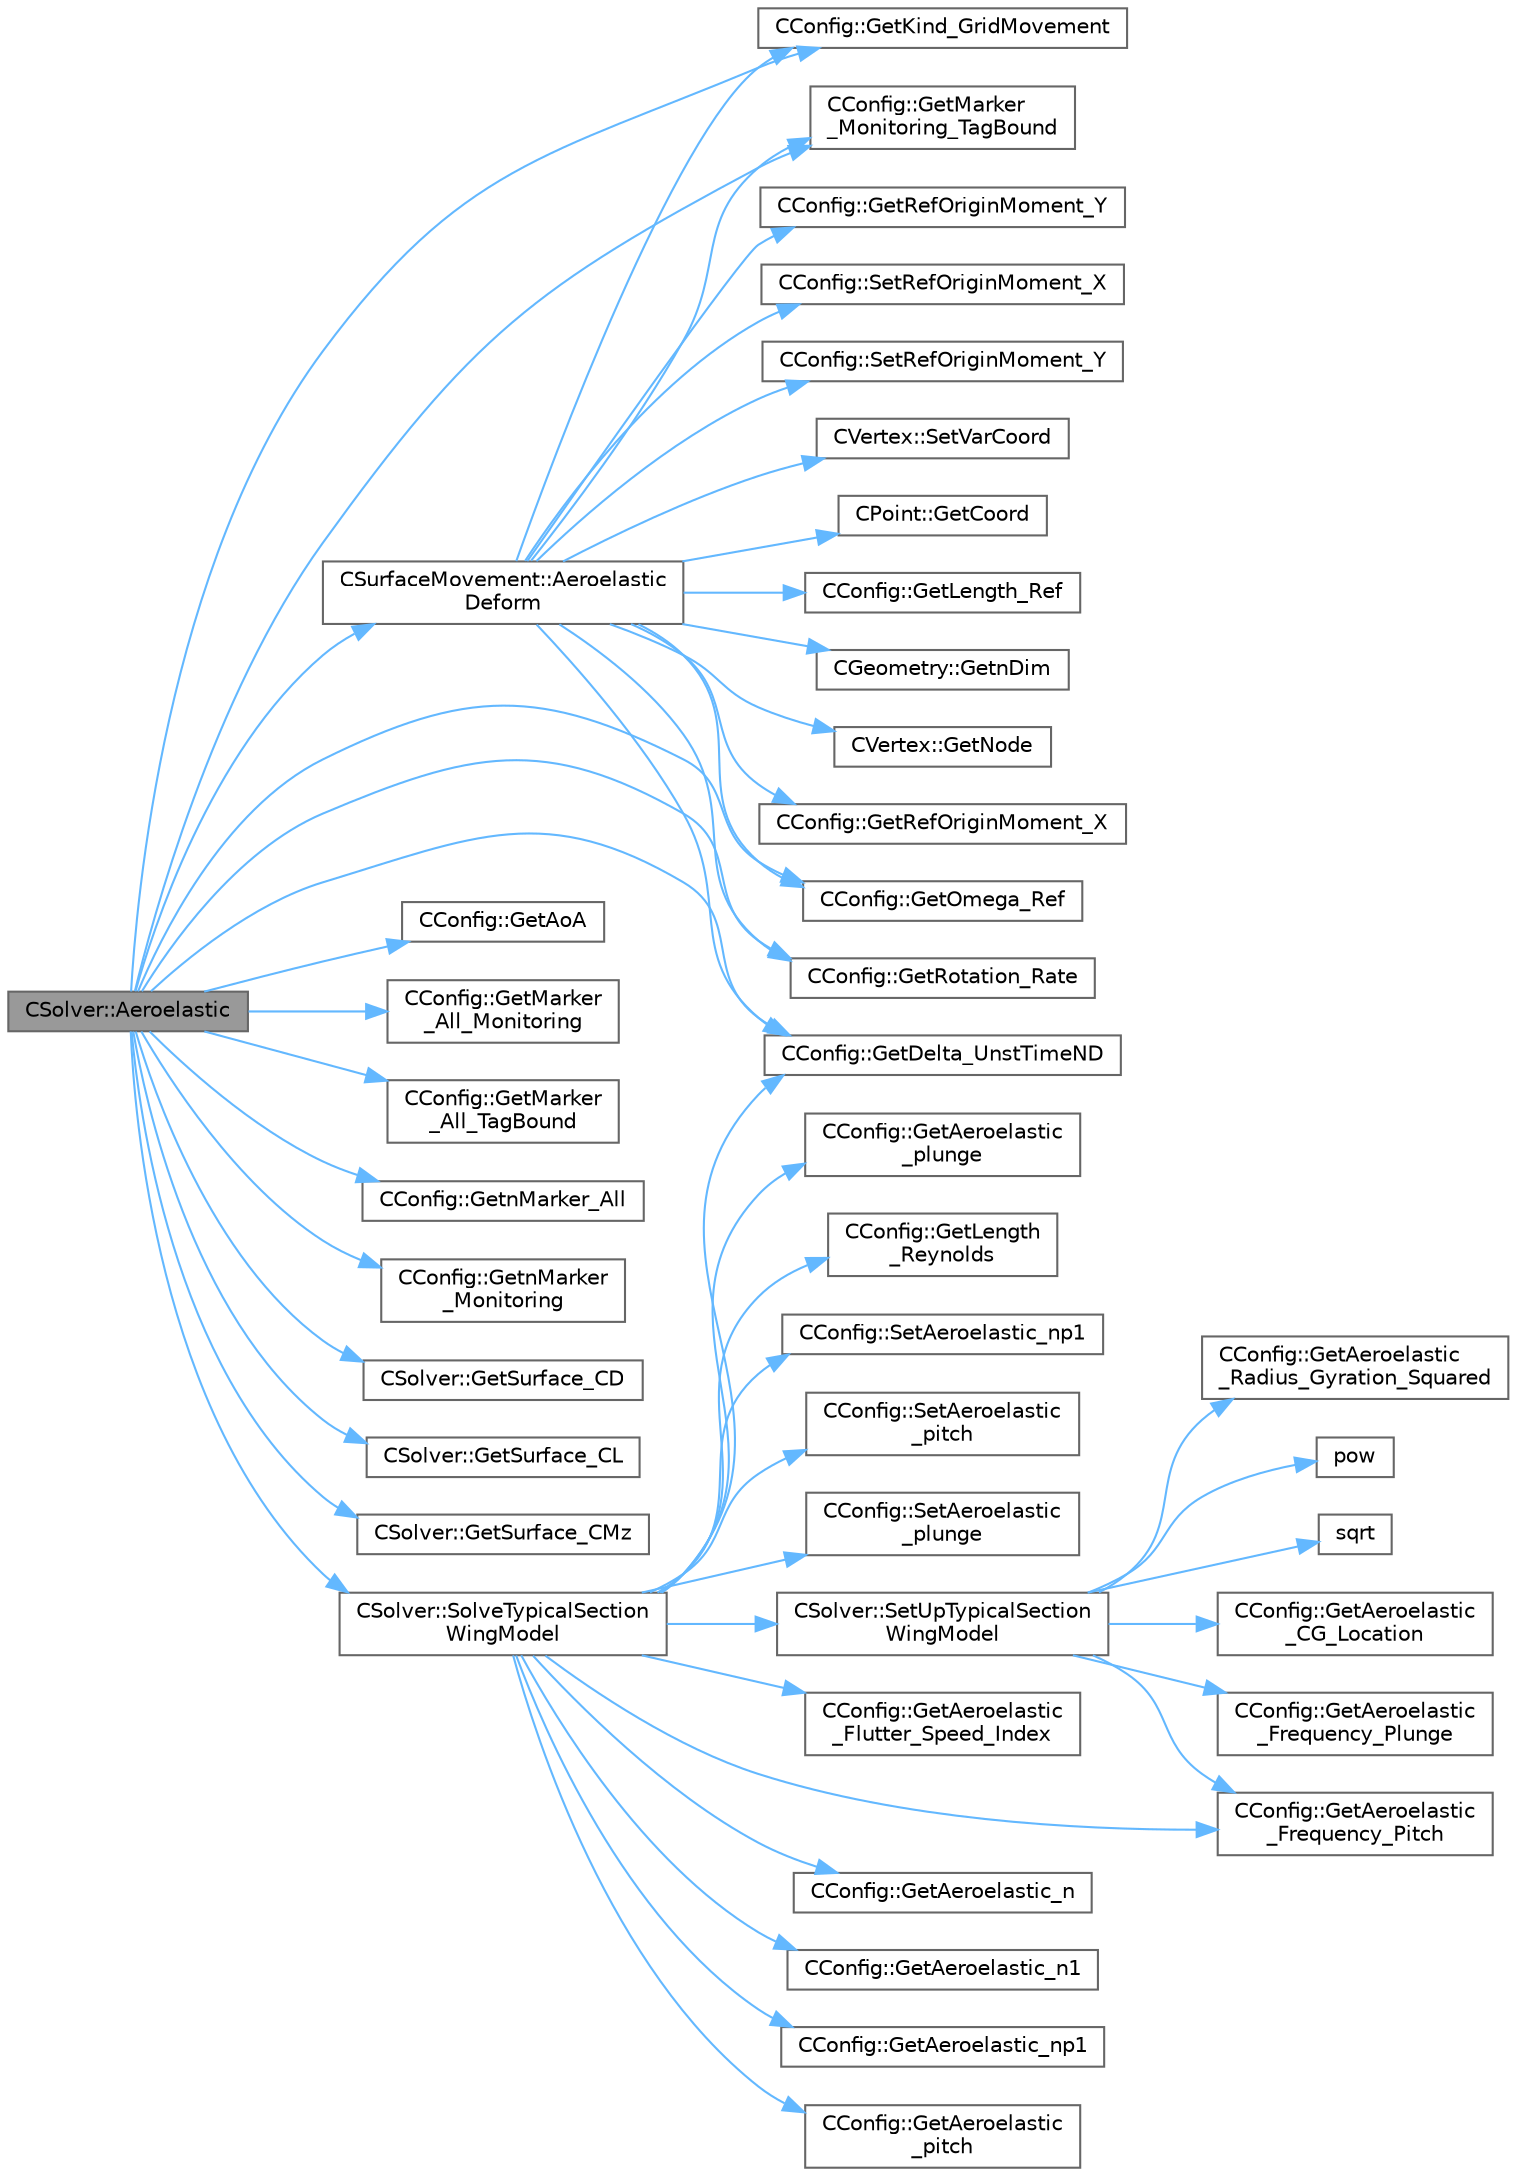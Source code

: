 digraph "CSolver::Aeroelastic"
{
 // LATEX_PDF_SIZE
  bgcolor="transparent";
  edge [fontname=Helvetica,fontsize=10,labelfontname=Helvetica,labelfontsize=10];
  node [fontname=Helvetica,fontsize=10,shape=box,height=0.2,width=0.4];
  rankdir="LR";
  Node1 [id="Node000001",label="CSolver::Aeroelastic",height=0.2,width=0.4,color="gray40", fillcolor="grey60", style="filled", fontcolor="black",tooltip="Prepares and solves the aeroelastic equations."];
  Node1 -> Node2 [id="edge1_Node000001_Node000002",color="steelblue1",style="solid",tooltip=" "];
  Node2 [id="Node000002",label="CSurfaceMovement::Aeroelastic\lDeform",height=0.2,width=0.4,color="grey40", fillcolor="white", style="filled",URL="$classCSurfaceMovement.html#a3576789424ca6d19f6510d94f832cbb9",tooltip="Unsteady aeroelastic grid movement by deforming the mesh."];
  Node2 -> Node3 [id="edge2_Node000002_Node000003",color="steelblue1",style="solid",tooltip=" "];
  Node3 [id="Node000003",label="CPoint::GetCoord",height=0.2,width=0.4,color="grey40", fillcolor="white", style="filled",URL="$classCPoint.html#ab16c29dd03911529cd73bf467c313179",tooltip="Get the coordinates dor the control volume."];
  Node2 -> Node4 [id="edge3_Node000002_Node000004",color="steelblue1",style="solid",tooltip=" "];
  Node4 [id="Node000004",label="CConfig::GetDelta_UnstTimeND",height=0.2,width=0.4,color="grey40", fillcolor="white", style="filled",URL="$classCConfig.html#a0acfef8e480970316e9e672eacd59e9b",tooltip="If we are prforming an unsteady simulation, there is only one value of the time step for the complete..."];
  Node2 -> Node5 [id="edge4_Node000002_Node000005",color="steelblue1",style="solid",tooltip=" "];
  Node5 [id="Node000005",label="CConfig::GetKind_GridMovement",height=0.2,width=0.4,color="grey40", fillcolor="white", style="filled",URL="$classCConfig.html#a050c7389c2d16a111890bb44dd7cbcea",tooltip="Get the type of dynamic mesh motion. Each zone gets a config file."];
  Node2 -> Node6 [id="edge5_Node000002_Node000006",color="steelblue1",style="solid",tooltip=" "];
  Node6 [id="Node000006",label="CConfig::GetLength_Ref",height=0.2,width=0.4,color="grey40", fillcolor="white", style="filled",URL="$classCConfig.html#a4c1facfb47bc3aee60dc92a350f0a82d",tooltip="Get the value of the reference length for non-dimensionalization. This value should always be 1 inter..."];
  Node2 -> Node7 [id="edge6_Node000002_Node000007",color="steelblue1",style="solid",tooltip=" "];
  Node7 [id="Node000007",label="CConfig::GetMarker\l_Monitoring_TagBound",height=0.2,width=0.4,color="grey40", fillcolor="white", style="filled",URL="$classCConfig.html#a4558fc163c393e628050e7a2273673f1",tooltip="Get the name of the surface defined in the geometry file."];
  Node2 -> Node8 [id="edge7_Node000002_Node000008",color="steelblue1",style="solid",tooltip=" "];
  Node8 [id="Node000008",label="CGeometry::GetnDim",height=0.2,width=0.4,color="grey40", fillcolor="white", style="filled",URL="$classCGeometry.html#ace7f7fe876f629f5bd5f92d4805a1a4b",tooltip="Get number of coordinates."];
  Node2 -> Node9 [id="edge8_Node000002_Node000009",color="steelblue1",style="solid",tooltip=" "];
  Node9 [id="Node000009",label="CVertex::GetNode",height=0.2,width=0.4,color="grey40", fillcolor="white", style="filled",URL="$classCVertex.html#ad568da06e7191358d3a09a1bee71cdb5",tooltip="Get the node of the vertex."];
  Node2 -> Node10 [id="edge9_Node000002_Node000010",color="steelblue1",style="solid",tooltip=" "];
  Node10 [id="Node000010",label="CConfig::GetOmega_Ref",height=0.2,width=0.4,color="grey40", fillcolor="white", style="filled",URL="$classCConfig.html#ab3ab2f06b6d038aea73beed05cd13448",tooltip="Get the value of the reference angular velocity for non-dimensionalization."];
  Node2 -> Node11 [id="edge10_Node000002_Node000011",color="steelblue1",style="solid",tooltip=" "];
  Node11 [id="Node000011",label="CConfig::GetRefOriginMoment_X",height=0.2,width=0.4,color="grey40", fillcolor="white", style="filled",URL="$classCConfig.html#ae2bc0ddfc474009ae0442d0cdf715e82",tooltip="Get reference origin x-coordinate for moment computation."];
  Node2 -> Node12 [id="edge11_Node000002_Node000012",color="steelblue1",style="solid",tooltip=" "];
  Node12 [id="Node000012",label="CConfig::GetRefOriginMoment_Y",height=0.2,width=0.4,color="grey40", fillcolor="white", style="filled",URL="$classCConfig.html#afedf678c54b1fd2a8ca8fb4a2c15f6ef",tooltip="Get reference origin y-coordinate for moment computation."];
  Node2 -> Node13 [id="edge12_Node000002_Node000013",color="steelblue1",style="solid",tooltip=" "];
  Node13 [id="Node000013",label="CConfig::GetRotation_Rate",height=0.2,width=0.4,color="grey40", fillcolor="white", style="filled",URL="$classCConfig.html#a3f9890ff8ca2b98646e4ebf3de8c9c13",tooltip="Get the rotation rate of the mesh."];
  Node2 -> Node14 [id="edge13_Node000002_Node000014",color="steelblue1",style="solid",tooltip=" "];
  Node14 [id="Node000014",label="CConfig::SetRefOriginMoment_X",height=0.2,width=0.4,color="grey40", fillcolor="white", style="filled",URL="$classCConfig.html#a6ca8f557014e78ee9086efefa37513f1",tooltip="Set reference origin x-coordinate for moment computation."];
  Node2 -> Node15 [id="edge14_Node000002_Node000015",color="steelblue1",style="solid",tooltip=" "];
  Node15 [id="Node000015",label="CConfig::SetRefOriginMoment_Y",height=0.2,width=0.4,color="grey40", fillcolor="white", style="filled",URL="$classCConfig.html#a6adc72e34adb72c23b38cd1cf557ea19",tooltip="Set reference origin y-coordinate for moment computation."];
  Node2 -> Node16 [id="edge15_Node000002_Node000016",color="steelblue1",style="solid",tooltip=" "];
  Node16 [id="Node000016",label="CVertex::SetVarCoord",height=0.2,width=0.4,color="grey40", fillcolor="white", style="filled",URL="$classCVertex.html#ab705d7477e40e6291d9633dcf8fa5ef3",tooltip="Set the value of the coordinate variation due to a surface modification."];
  Node1 -> Node17 [id="edge16_Node000001_Node000017",color="steelblue1",style="solid",tooltip=" "];
  Node17 [id="Node000017",label="CConfig::GetAoA",height=0.2,width=0.4,color="grey40", fillcolor="white", style="filled",URL="$classCConfig.html#aa824c1a1b3c7cd05b7be414a76e0b250",tooltip="Get the angle of attack of the body. This is the angle between a reference line on a lifting body (of..."];
  Node1 -> Node4 [id="edge17_Node000001_Node000004",color="steelblue1",style="solid",tooltip=" "];
  Node1 -> Node5 [id="edge18_Node000001_Node000005",color="steelblue1",style="solid",tooltip=" "];
  Node1 -> Node18 [id="edge19_Node000001_Node000018",color="steelblue1",style="solid",tooltip=" "];
  Node18 [id="Node000018",label="CConfig::GetMarker\l_All_Monitoring",height=0.2,width=0.4,color="grey40", fillcolor="white", style="filled",URL="$classCConfig.html#a70fa75374f533da62b71207d589d6211",tooltip="Get the monitoring information for a marker val_marker."];
  Node1 -> Node19 [id="edge20_Node000001_Node000019",color="steelblue1",style="solid",tooltip=" "];
  Node19 [id="Node000019",label="CConfig::GetMarker\l_All_TagBound",height=0.2,width=0.4,color="grey40", fillcolor="white", style="filled",URL="$classCConfig.html#ab8c9c1f45950a29355be4ff357049440",tooltip="Get the index of the surface defined in the geometry file."];
  Node1 -> Node7 [id="edge21_Node000001_Node000007",color="steelblue1",style="solid",tooltip=" "];
  Node1 -> Node20 [id="edge22_Node000001_Node000020",color="steelblue1",style="solid",tooltip=" "];
  Node20 [id="Node000020",label="CConfig::GetnMarker_All",height=0.2,width=0.4,color="grey40", fillcolor="white", style="filled",URL="$classCConfig.html#a459dee039e618d21a5d78db61c221240",tooltip="Get the total number of boundary markers of the local process including send/receive domains."];
  Node1 -> Node21 [id="edge23_Node000001_Node000021",color="steelblue1",style="solid",tooltip=" "];
  Node21 [id="Node000021",label="CConfig::GetnMarker\l_Monitoring",height=0.2,width=0.4,color="grey40", fillcolor="white", style="filled",URL="$classCConfig.html#a6e65810e59b8015104b84c4fd5b1d7f9",tooltip="Get the total number of monitoring markers."];
  Node1 -> Node10 [id="edge24_Node000001_Node000010",color="steelblue1",style="solid",tooltip=" "];
  Node1 -> Node13 [id="edge25_Node000001_Node000013",color="steelblue1",style="solid",tooltip=" "];
  Node1 -> Node22 [id="edge26_Node000001_Node000022",color="steelblue1",style="solid",tooltip=" "];
  Node22 [id="Node000022",label="CSolver::GetSurface_CD",height=0.2,width=0.4,color="grey40", fillcolor="white", style="filled",URL="$classCSolver.html#ac74cc0882a2579be4839d078b01d8c5a",tooltip="A virtual member."];
  Node1 -> Node23 [id="edge27_Node000001_Node000023",color="steelblue1",style="solid",tooltip=" "];
  Node23 [id="Node000023",label="CSolver::GetSurface_CL",height=0.2,width=0.4,color="grey40", fillcolor="white", style="filled",URL="$classCSolver.html#a7c03fa0a21eabb24f8aee85c611fd9a3",tooltip="A virtual member."];
  Node1 -> Node24 [id="edge28_Node000001_Node000024",color="steelblue1",style="solid",tooltip=" "];
  Node24 [id="Node000024",label="CSolver::GetSurface_CMz",height=0.2,width=0.4,color="grey40", fillcolor="white", style="filled",URL="$classCSolver.html#a67767651d99f3a5ac73062b4e2249b3d",tooltip="A virtual member."];
  Node1 -> Node25 [id="edge29_Node000001_Node000025",color="steelblue1",style="solid",tooltip=" "];
  Node25 [id="Node000025",label="CSolver::SolveTypicalSection\lWingModel",height=0.2,width=0.4,color="grey40", fillcolor="white", style="filled",URL="$classCSolver.html#a13c86d41e468e5d7b9c7a21ab2008e19",tooltip="Solve the typical section wing model."];
  Node25 -> Node26 [id="edge30_Node000025_Node000026",color="steelblue1",style="solid",tooltip=" "];
  Node26 [id="Node000026",label="CConfig::GetAeroelastic\l_Flutter_Speed_Index",height=0.2,width=0.4,color="grey40", fillcolor="white", style="filled",URL="$classCConfig.html#a3bcf0ba821c10daa7d057cf4c5e718eb",tooltip="Aeroelastic Flutter Speed Index."];
  Node25 -> Node27 [id="edge31_Node000025_Node000027",color="steelblue1",style="solid",tooltip=" "];
  Node27 [id="Node000027",label="CConfig::GetAeroelastic\l_Frequency_Pitch",height=0.2,width=0.4,color="grey40", fillcolor="white", style="filled",URL="$classCConfig.html#a03817b283c6375b5b99326166d609683",tooltip="Uncoupled Aeroelastic Frequency Pitch."];
  Node25 -> Node28 [id="edge32_Node000025_Node000028",color="steelblue1",style="solid",tooltip=" "];
  Node28 [id="Node000028",label="CConfig::GetAeroelastic_n",height=0.2,width=0.4,color="grey40", fillcolor="white", style="filled",URL="$classCConfig.html#ac054d7de869a76dc3bdec54d1e19578d",tooltip="Value of Aeroelastic solution coordinate at time n."];
  Node25 -> Node29 [id="edge33_Node000025_Node000029",color="steelblue1",style="solid",tooltip=" "];
  Node29 [id="Node000029",label="CConfig::GetAeroelastic_n1",height=0.2,width=0.4,color="grey40", fillcolor="white", style="filled",URL="$classCConfig.html#aea8f0d9fe3eaffa3d667b224597c57ed",tooltip="Value of Aeroelastic solution coordinate at time n-1."];
  Node25 -> Node30 [id="edge34_Node000025_Node000030",color="steelblue1",style="solid",tooltip=" "];
  Node30 [id="Node000030",label="CConfig::GetAeroelastic_np1",height=0.2,width=0.4,color="grey40", fillcolor="white", style="filled",URL="$classCConfig.html#aaebf3569a62b153f86999dce68e64d98",tooltip="Value of Aeroelastic solution coordinate at time n+1."];
  Node25 -> Node31 [id="edge35_Node000025_Node000031",color="steelblue1",style="solid",tooltip=" "];
  Node31 [id="Node000031",label="CConfig::GetAeroelastic\l_pitch",height=0.2,width=0.4,color="grey40", fillcolor="white", style="filled",URL="$classCConfig.html#a049b655bdc72dc6f290ba85d337587cc",tooltip="Value of pitching coordinate."];
  Node25 -> Node32 [id="edge36_Node000025_Node000032",color="steelblue1",style="solid",tooltip=" "];
  Node32 [id="Node000032",label="CConfig::GetAeroelastic\l_plunge",height=0.2,width=0.4,color="grey40", fillcolor="white", style="filled",URL="$classCConfig.html#a74d203eb388e3b74c80baec9799e021b",tooltip="Value of plunging coordinate."];
  Node25 -> Node4 [id="edge37_Node000025_Node000004",color="steelblue1",style="solid",tooltip=" "];
  Node25 -> Node33 [id="edge38_Node000025_Node000033",color="steelblue1",style="solid",tooltip=" "];
  Node33 [id="Node000033",label="CConfig::GetLength\l_Reynolds",height=0.2,width=0.4,color="grey40", fillcolor="white", style="filled",URL="$classCConfig.html#aa8e9fff7ea95095b24af1d6d85e709ef",tooltip="Get the value of the Reynolds length."];
  Node25 -> Node34 [id="edge39_Node000025_Node000034",color="steelblue1",style="solid",tooltip=" "];
  Node34 [id="Node000034",label="CConfig::SetAeroelastic_np1",height=0.2,width=0.4,color="grey40", fillcolor="white", style="filled",URL="$classCConfig.html#a4705094b6e77c4764878ac83a665f02a",tooltip="Value of Aeroelastic solution coordinate at time n+1."];
  Node25 -> Node35 [id="edge40_Node000025_Node000035",color="steelblue1",style="solid",tooltip=" "];
  Node35 [id="Node000035",label="CConfig::SetAeroelastic\l_pitch",height=0.2,width=0.4,color="grey40", fillcolor="white", style="filled",URL="$classCConfig.html#a9ba428baa92dc36b447d424450a49b1a",tooltip="Value of pitching coordinate."];
  Node25 -> Node36 [id="edge41_Node000025_Node000036",color="steelblue1",style="solid",tooltip=" "];
  Node36 [id="Node000036",label="CConfig::SetAeroelastic\l_plunge",height=0.2,width=0.4,color="grey40", fillcolor="white", style="filled",URL="$classCConfig.html#a265f87e00ba2ed387f084082c7f6d1cb",tooltip="Value of plunging coordinate."];
  Node25 -> Node37 [id="edge42_Node000025_Node000037",color="steelblue1",style="solid",tooltip=" "];
  Node37 [id="Node000037",label="CSolver::SetUpTypicalSection\lWingModel",height=0.2,width=0.4,color="grey40", fillcolor="white", style="filled",URL="$classCSolver.html#a85ab76dcef372e9cf25c7df9738b364b",tooltip="Sets up the generalized eigenvectors and eigenvalues needed to solve the aeroelastic equations."];
  Node37 -> Node38 [id="edge43_Node000037_Node000038",color="steelblue1",style="solid",tooltip=" "];
  Node38 [id="Node000038",label="CConfig::GetAeroelastic\l_CG_Location",height=0.2,width=0.4,color="grey40", fillcolor="white", style="filled",URL="$classCConfig.html#af54ebb13d7b874bafae1e258629c0b4e",tooltip="Aeroelastic center of gravity location."];
  Node37 -> Node27 [id="edge44_Node000037_Node000027",color="steelblue1",style="solid",tooltip=" "];
  Node37 -> Node39 [id="edge45_Node000037_Node000039",color="steelblue1",style="solid",tooltip=" "];
  Node39 [id="Node000039",label="CConfig::GetAeroelastic\l_Frequency_Plunge",height=0.2,width=0.4,color="grey40", fillcolor="white", style="filled",URL="$classCConfig.html#a6efeb737db8da3ee4dc945844e6f3807",tooltip="Uncoupled Aeroelastic Frequency Plunge."];
  Node37 -> Node40 [id="edge46_Node000037_Node000040",color="steelblue1",style="solid",tooltip=" "];
  Node40 [id="Node000040",label="CConfig::GetAeroelastic\l_Radius_Gyration_Squared",height=0.2,width=0.4,color="grey40", fillcolor="white", style="filled",URL="$classCConfig.html#a8136aa229f7aa14a1853b8dcdff046fb",tooltip="Aeroelastic radius of gyration squared."];
  Node37 -> Node41 [id="edge47_Node000037_Node000041",color="steelblue1",style="solid",tooltip=" "];
  Node41 [id="Node000041",label="pow",height=0.2,width=0.4,color="grey40", fillcolor="white", style="filled",URL="$group__SIMD.html#ga768cbdeba8e4567257959378fba27f17",tooltip=" "];
  Node37 -> Node42 [id="edge48_Node000037_Node000042",color="steelblue1",style="solid",tooltip=" "];
  Node42 [id="Node000042",label="sqrt",height=0.2,width=0.4,color="grey40", fillcolor="white", style="filled",URL="$group__SIMD.html#ga54a1925ab40fb4249ea255072520de35",tooltip=" "];
}
